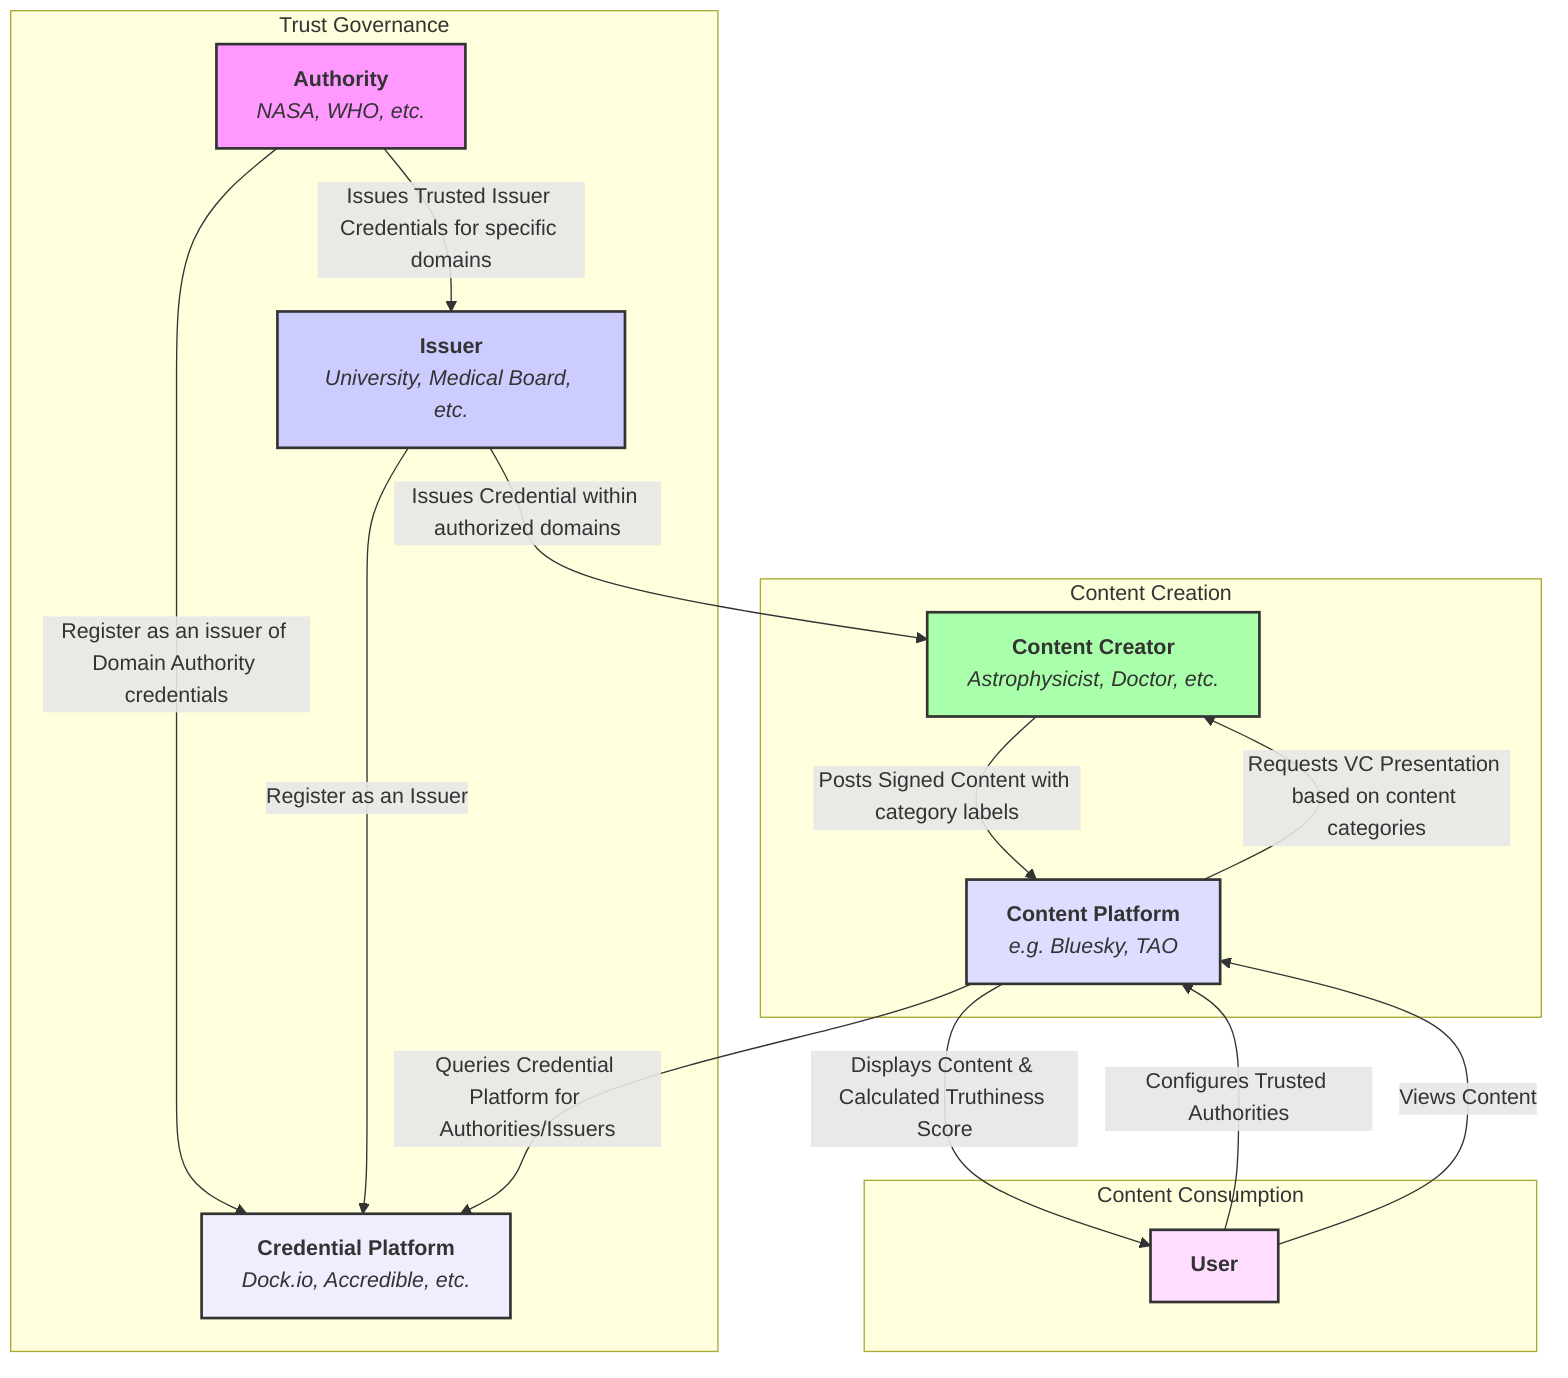 graph TD
    subgraph Trust Governance
      Authority[<b>Authority</b><br/><i>NASA, WHO, etc.</i>] -- "Register as an issuer of Domain Authority credentials" --> CredPlat[<b>Credential Platform</b><br/><i>Dock.io, Accredible, etc.</i>];
      Issuer[<b>Issuer</b><br/><i>University, Medical Board, etc.</i>] --> | Register as an Issuer  | CredPlat
      Authority -- "Issues Trusted Issuer Credentials for specific domains" --> Issuer;
    end
 
    Issuer -- "Issues Credential within authorized domains" --> Creator[<b>Content Creator</b><br/><i>Astrophysicist, Doctor, etc.</i>];

    subgraph Content Creation
      Creator -- "Posts Signed Content with category labels" --> ContentPlat[<b>Content Platform</b><br/><i>e.g. Bluesky, TAO</i>];
      ContentPlat -- "Requests VC Presentation based on content categories" --> Creator;
    end

    subgraph Content Consumption
        User[<b>User</b>] -- "Configures Trusted Authorities" --> ContentPlat;
        ContentPlat -- "Queries Credential Platform for Authorities/Issuers" --> CredPlat;
        User -- "Views Content" --> ContentPlat;
        ContentPlat -- "Displays Content & Calculated Truthiness Score" --> User;
    end

    style Authority fill:#f9f,stroke:#333,stroke-width:2px;
    style Issuer fill:#ccf,stroke:#333,stroke-width:2px;
    style Creator fill:#afa,stroke:#333,stroke-width:2px;
    style ContentPlat fill:#ddf,stroke:#333,stroke-width:2px;
    style User fill:#fdf,stroke:#333,stroke-width:2px;
    style CredPlat fill:#eef,stroke:#333,stroke-width:2px;